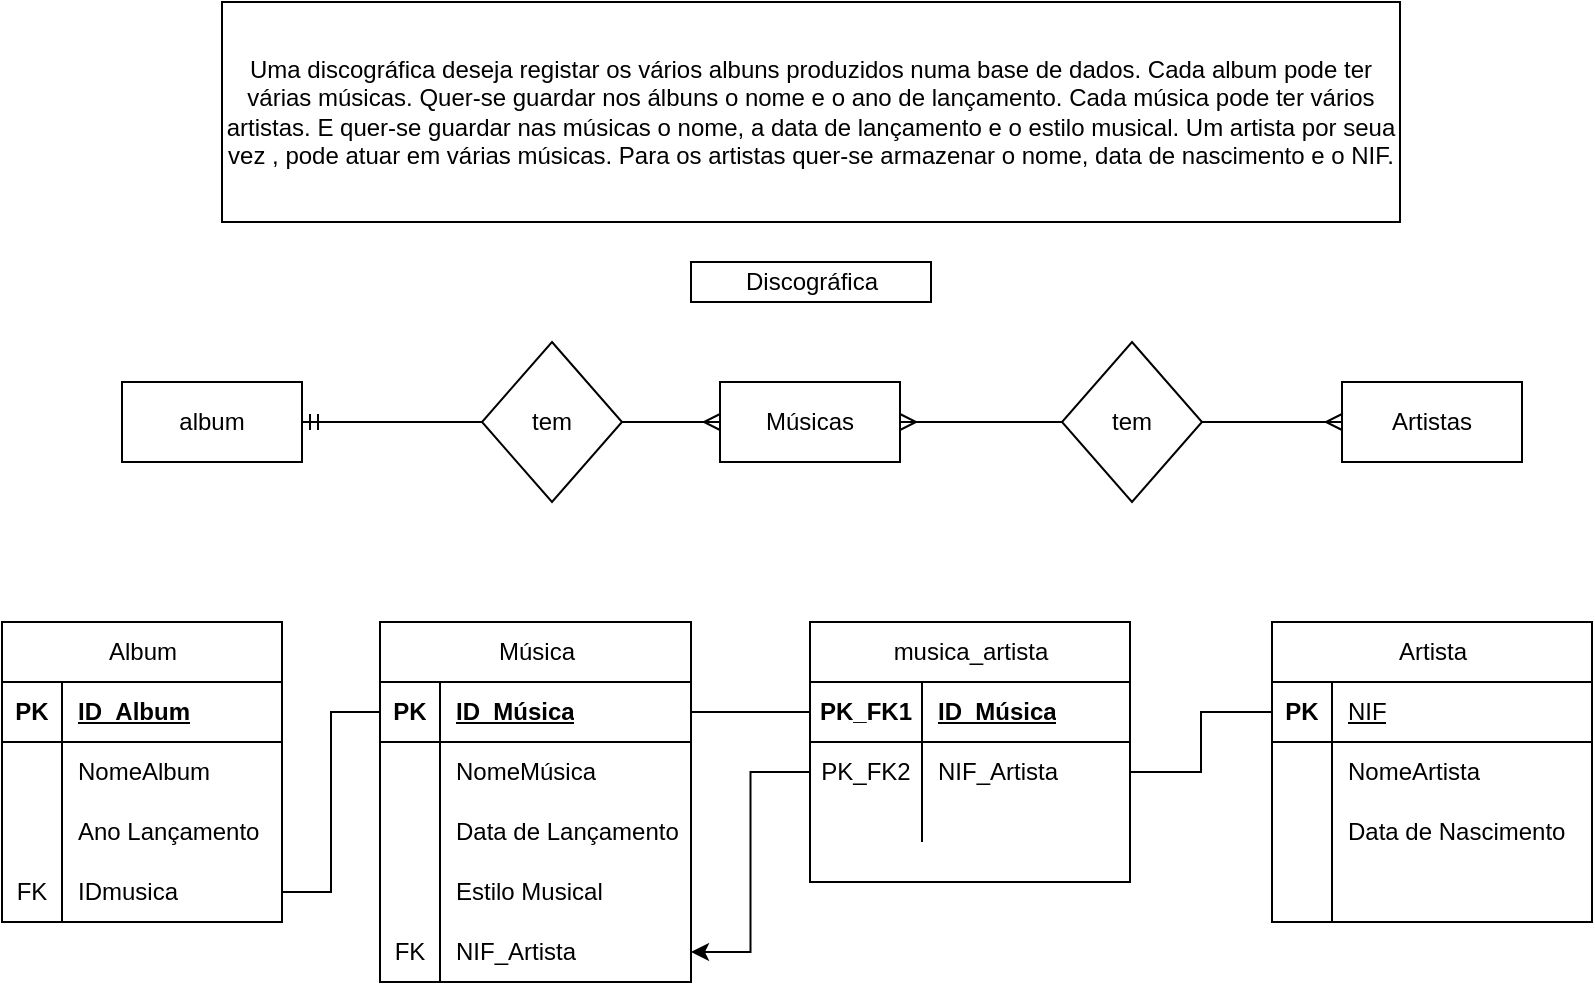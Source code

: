 <mxfile version="24.7.17">
  <diagram name="Página-1" id="7ifWbxD6DGBQljDdi_Ev">
    <mxGraphModel dx="874" dy="434" grid="1" gridSize="10" guides="1" tooltips="1" connect="1" arrows="1" fold="1" page="1" pageScale="1" pageWidth="827" pageHeight="1169" math="0" shadow="0">
      <root>
        <mxCell id="0" />
        <mxCell id="1" parent="0" />
        <mxCell id="194zBz4yPMXIeNn44Lro-1" value="Uma discográfica deseja registar os vários albuns produzidos numa base de dados. Cada album pode ter várias músicas. Quer-se guardar nos álbuns o nome e o ano de lançamento. Cada música pode ter vários artistas. E quer-se guardar nas músicas o nome, a data de lançamento e o estilo musical. Um artista por seua vez , pode atuar em várias músicas. Para os artistas quer-se armazenar o nome, data de nascimento e o NIF." style="rounded=0;whiteSpace=wrap;html=1;" vertex="1" parent="1">
          <mxGeometry x="120" y="10" width="589" height="110" as="geometry" />
        </mxCell>
        <mxCell id="194zBz4yPMXIeNn44Lro-2" value="Discográfica" style="rounded=0;whiteSpace=wrap;html=1;" vertex="1" parent="1">
          <mxGeometry x="354.5" y="140" width="120" height="20" as="geometry" />
        </mxCell>
        <mxCell id="194zBz4yPMXIeNn44Lro-24" value="&lt;span style=&quot;font-weight: 400; text-wrap: wrap;&quot;&gt;Album&lt;/span&gt;" style="shape=table;startSize=30;container=1;collapsible=1;childLayout=tableLayout;fixedRows=1;rowLines=0;fontStyle=1;align=center;resizeLast=1;html=1;" vertex="1" parent="1">
          <mxGeometry x="10" y="320" width="140" height="150" as="geometry" />
        </mxCell>
        <mxCell id="194zBz4yPMXIeNn44Lro-25" value="" style="shape=tableRow;horizontal=0;startSize=0;swimlaneHead=0;swimlaneBody=0;fillColor=none;collapsible=0;dropTarget=0;points=[[0,0.5],[1,0.5]];portConstraint=eastwest;top=0;left=0;right=0;bottom=1;" vertex="1" parent="194zBz4yPMXIeNn44Lro-24">
          <mxGeometry y="30" width="140" height="30" as="geometry" />
        </mxCell>
        <mxCell id="194zBz4yPMXIeNn44Lro-26" value="PK" style="shape=partialRectangle;connectable=0;fillColor=none;top=0;left=0;bottom=0;right=0;fontStyle=1;overflow=hidden;whiteSpace=wrap;html=1;" vertex="1" parent="194zBz4yPMXIeNn44Lro-25">
          <mxGeometry width="30" height="30" as="geometry">
            <mxRectangle width="30" height="30" as="alternateBounds" />
          </mxGeometry>
        </mxCell>
        <mxCell id="194zBz4yPMXIeNn44Lro-27" value="ID_Album" style="shape=partialRectangle;connectable=0;fillColor=none;top=0;left=0;bottom=0;right=0;align=left;spacingLeft=6;fontStyle=5;overflow=hidden;whiteSpace=wrap;html=1;" vertex="1" parent="194zBz4yPMXIeNn44Lro-25">
          <mxGeometry x="30" width="110" height="30" as="geometry">
            <mxRectangle width="110" height="30" as="alternateBounds" />
          </mxGeometry>
        </mxCell>
        <mxCell id="194zBz4yPMXIeNn44Lro-28" value="" style="shape=tableRow;horizontal=0;startSize=0;swimlaneHead=0;swimlaneBody=0;fillColor=none;collapsible=0;dropTarget=0;points=[[0,0.5],[1,0.5]];portConstraint=eastwest;top=0;left=0;right=0;bottom=0;" vertex="1" parent="194zBz4yPMXIeNn44Lro-24">
          <mxGeometry y="60" width="140" height="30" as="geometry" />
        </mxCell>
        <mxCell id="194zBz4yPMXIeNn44Lro-29" value="" style="shape=partialRectangle;connectable=0;fillColor=none;top=0;left=0;bottom=0;right=0;editable=1;overflow=hidden;whiteSpace=wrap;html=1;" vertex="1" parent="194zBz4yPMXIeNn44Lro-28">
          <mxGeometry width="30" height="30" as="geometry">
            <mxRectangle width="30" height="30" as="alternateBounds" />
          </mxGeometry>
        </mxCell>
        <mxCell id="194zBz4yPMXIeNn44Lro-30" value="NomeAlbum" style="shape=partialRectangle;connectable=0;fillColor=none;top=0;left=0;bottom=0;right=0;align=left;spacingLeft=6;overflow=hidden;whiteSpace=wrap;html=1;" vertex="1" parent="194zBz4yPMXIeNn44Lro-28">
          <mxGeometry x="30" width="110" height="30" as="geometry">
            <mxRectangle width="110" height="30" as="alternateBounds" />
          </mxGeometry>
        </mxCell>
        <mxCell id="194zBz4yPMXIeNn44Lro-31" value="" style="shape=tableRow;horizontal=0;startSize=0;swimlaneHead=0;swimlaneBody=0;fillColor=none;collapsible=0;dropTarget=0;points=[[0,0.5],[1,0.5]];portConstraint=eastwest;top=0;left=0;right=0;bottom=0;" vertex="1" parent="194zBz4yPMXIeNn44Lro-24">
          <mxGeometry y="90" width="140" height="30" as="geometry" />
        </mxCell>
        <mxCell id="194zBz4yPMXIeNn44Lro-32" value="" style="shape=partialRectangle;connectable=0;fillColor=none;top=0;left=0;bottom=0;right=0;editable=1;overflow=hidden;whiteSpace=wrap;html=1;" vertex="1" parent="194zBz4yPMXIeNn44Lro-31">
          <mxGeometry width="30" height="30" as="geometry">
            <mxRectangle width="30" height="30" as="alternateBounds" />
          </mxGeometry>
        </mxCell>
        <mxCell id="194zBz4yPMXIeNn44Lro-33" value="Ano Lançamento" style="shape=partialRectangle;connectable=0;fillColor=none;top=0;left=0;bottom=0;right=0;align=left;spacingLeft=6;overflow=hidden;whiteSpace=wrap;html=1;" vertex="1" parent="194zBz4yPMXIeNn44Lro-31">
          <mxGeometry x="30" width="110" height="30" as="geometry">
            <mxRectangle width="110" height="30" as="alternateBounds" />
          </mxGeometry>
        </mxCell>
        <mxCell id="194zBz4yPMXIeNn44Lro-34" value="" style="shape=tableRow;horizontal=0;startSize=0;swimlaneHead=0;swimlaneBody=0;fillColor=none;collapsible=0;dropTarget=0;points=[[0,0.5],[1,0.5]];portConstraint=eastwest;top=0;left=0;right=0;bottom=0;" vertex="1" parent="194zBz4yPMXIeNn44Lro-24">
          <mxGeometry y="120" width="140" height="30" as="geometry" />
        </mxCell>
        <mxCell id="194zBz4yPMXIeNn44Lro-35" value="FK" style="shape=partialRectangle;connectable=0;fillColor=none;top=0;left=0;bottom=0;right=0;editable=1;overflow=hidden;whiteSpace=wrap;html=1;" vertex="1" parent="194zBz4yPMXIeNn44Lro-34">
          <mxGeometry width="30" height="30" as="geometry">
            <mxRectangle width="30" height="30" as="alternateBounds" />
          </mxGeometry>
        </mxCell>
        <mxCell id="194zBz4yPMXIeNn44Lro-36" value="IDmusica" style="shape=partialRectangle;connectable=0;fillColor=none;top=0;left=0;bottom=0;right=0;align=left;spacingLeft=6;overflow=hidden;whiteSpace=wrap;html=1;" vertex="1" parent="194zBz4yPMXIeNn44Lro-34">
          <mxGeometry x="30" width="110" height="30" as="geometry">
            <mxRectangle width="110" height="30" as="alternateBounds" />
          </mxGeometry>
        </mxCell>
        <mxCell id="194zBz4yPMXIeNn44Lro-37" value="&lt;span style=&quot;font-weight: 400; text-wrap: wrap;&quot;&gt;Música&lt;/span&gt;" style="shape=table;startSize=30;container=1;collapsible=1;childLayout=tableLayout;fixedRows=1;rowLines=0;fontStyle=1;align=center;resizeLast=1;html=1;" vertex="1" parent="1">
          <mxGeometry x="199" y="320" width="155.5" height="180" as="geometry" />
        </mxCell>
        <mxCell id="194zBz4yPMXIeNn44Lro-38" value="" style="shape=tableRow;horizontal=0;startSize=0;swimlaneHead=0;swimlaneBody=0;fillColor=none;collapsible=0;dropTarget=0;points=[[0,0.5],[1,0.5]];portConstraint=eastwest;top=0;left=0;right=0;bottom=1;" vertex="1" parent="194zBz4yPMXIeNn44Lro-37">
          <mxGeometry y="30" width="155.5" height="30" as="geometry" />
        </mxCell>
        <mxCell id="194zBz4yPMXIeNn44Lro-39" value="PK" style="shape=partialRectangle;connectable=0;fillColor=none;top=0;left=0;bottom=0;right=0;fontStyle=1;overflow=hidden;whiteSpace=wrap;html=1;" vertex="1" parent="194zBz4yPMXIeNn44Lro-38">
          <mxGeometry width="30" height="30" as="geometry">
            <mxRectangle width="30" height="30" as="alternateBounds" />
          </mxGeometry>
        </mxCell>
        <mxCell id="194zBz4yPMXIeNn44Lro-40" value="ID_Música" style="shape=partialRectangle;connectable=0;fillColor=none;top=0;left=0;bottom=0;right=0;align=left;spacingLeft=6;fontStyle=5;overflow=hidden;whiteSpace=wrap;html=1;" vertex="1" parent="194zBz4yPMXIeNn44Lro-38">
          <mxGeometry x="30" width="125.5" height="30" as="geometry">
            <mxRectangle width="125.5" height="30" as="alternateBounds" />
          </mxGeometry>
        </mxCell>
        <mxCell id="194zBz4yPMXIeNn44Lro-41" value="" style="shape=tableRow;horizontal=0;startSize=0;swimlaneHead=0;swimlaneBody=0;fillColor=none;collapsible=0;dropTarget=0;points=[[0,0.5],[1,0.5]];portConstraint=eastwest;top=0;left=0;right=0;bottom=0;" vertex="1" parent="194zBz4yPMXIeNn44Lro-37">
          <mxGeometry y="60" width="155.5" height="30" as="geometry" />
        </mxCell>
        <mxCell id="194zBz4yPMXIeNn44Lro-42" value="" style="shape=partialRectangle;connectable=0;fillColor=none;top=0;left=0;bottom=0;right=0;editable=1;overflow=hidden;whiteSpace=wrap;html=1;" vertex="1" parent="194zBz4yPMXIeNn44Lro-41">
          <mxGeometry width="30" height="30" as="geometry">
            <mxRectangle width="30" height="30" as="alternateBounds" />
          </mxGeometry>
        </mxCell>
        <mxCell id="194zBz4yPMXIeNn44Lro-43" value="NomeMúsica" style="shape=partialRectangle;connectable=0;fillColor=none;top=0;left=0;bottom=0;right=0;align=left;spacingLeft=6;overflow=hidden;whiteSpace=wrap;html=1;" vertex="1" parent="194zBz4yPMXIeNn44Lro-41">
          <mxGeometry x="30" width="125.5" height="30" as="geometry">
            <mxRectangle width="125.5" height="30" as="alternateBounds" />
          </mxGeometry>
        </mxCell>
        <mxCell id="194zBz4yPMXIeNn44Lro-44" value="" style="shape=tableRow;horizontal=0;startSize=0;swimlaneHead=0;swimlaneBody=0;fillColor=none;collapsible=0;dropTarget=0;points=[[0,0.5],[1,0.5]];portConstraint=eastwest;top=0;left=0;right=0;bottom=0;" vertex="1" parent="194zBz4yPMXIeNn44Lro-37">
          <mxGeometry y="90" width="155.5" height="30" as="geometry" />
        </mxCell>
        <mxCell id="194zBz4yPMXIeNn44Lro-45" value="" style="shape=partialRectangle;connectable=0;fillColor=none;top=0;left=0;bottom=0;right=0;editable=1;overflow=hidden;whiteSpace=wrap;html=1;" vertex="1" parent="194zBz4yPMXIeNn44Lro-44">
          <mxGeometry width="30" height="30" as="geometry">
            <mxRectangle width="30" height="30" as="alternateBounds" />
          </mxGeometry>
        </mxCell>
        <mxCell id="194zBz4yPMXIeNn44Lro-46" value="Data de Lançamento" style="shape=partialRectangle;connectable=0;fillColor=none;top=0;left=0;bottom=0;right=0;align=left;spacingLeft=6;overflow=hidden;whiteSpace=wrap;html=1;" vertex="1" parent="194zBz4yPMXIeNn44Lro-44">
          <mxGeometry x="30" width="125.5" height="30" as="geometry">
            <mxRectangle width="125.5" height="30" as="alternateBounds" />
          </mxGeometry>
        </mxCell>
        <mxCell id="194zBz4yPMXIeNn44Lro-47" value="" style="shape=tableRow;horizontal=0;startSize=0;swimlaneHead=0;swimlaneBody=0;fillColor=none;collapsible=0;dropTarget=0;points=[[0,0.5],[1,0.5]];portConstraint=eastwest;top=0;left=0;right=0;bottom=0;" vertex="1" parent="194zBz4yPMXIeNn44Lro-37">
          <mxGeometry y="120" width="155.5" height="30" as="geometry" />
        </mxCell>
        <mxCell id="194zBz4yPMXIeNn44Lro-48" value="" style="shape=partialRectangle;connectable=0;fillColor=none;top=0;left=0;bottom=0;right=0;editable=1;overflow=hidden;whiteSpace=wrap;html=1;" vertex="1" parent="194zBz4yPMXIeNn44Lro-47">
          <mxGeometry width="30" height="30" as="geometry">
            <mxRectangle width="30" height="30" as="alternateBounds" />
          </mxGeometry>
        </mxCell>
        <mxCell id="194zBz4yPMXIeNn44Lro-49" value="Estilo Musical" style="shape=partialRectangle;connectable=0;fillColor=none;top=0;left=0;bottom=0;right=0;align=left;spacingLeft=6;overflow=hidden;whiteSpace=wrap;html=1;" vertex="1" parent="194zBz4yPMXIeNn44Lro-47">
          <mxGeometry x="30" width="125.5" height="30" as="geometry">
            <mxRectangle width="125.5" height="30" as="alternateBounds" />
          </mxGeometry>
        </mxCell>
        <mxCell id="194zBz4yPMXIeNn44Lro-90" value="" style="shape=tableRow;horizontal=0;startSize=0;swimlaneHead=0;swimlaneBody=0;fillColor=none;collapsible=0;dropTarget=0;points=[[0,0.5],[1,0.5]];portConstraint=eastwest;top=0;left=0;right=0;bottom=0;" vertex="1" parent="194zBz4yPMXIeNn44Lro-37">
          <mxGeometry y="150" width="155.5" height="30" as="geometry" />
        </mxCell>
        <mxCell id="194zBz4yPMXIeNn44Lro-91" value="FK" style="shape=partialRectangle;connectable=0;fillColor=none;top=0;left=0;bottom=0;right=0;editable=1;overflow=hidden;whiteSpace=wrap;html=1;" vertex="1" parent="194zBz4yPMXIeNn44Lro-90">
          <mxGeometry width="30" height="30" as="geometry">
            <mxRectangle width="30" height="30" as="alternateBounds" />
          </mxGeometry>
        </mxCell>
        <mxCell id="194zBz4yPMXIeNn44Lro-92" value="NIF_Artista" style="shape=partialRectangle;connectable=0;fillColor=none;top=0;left=0;bottom=0;right=0;align=left;spacingLeft=6;overflow=hidden;whiteSpace=wrap;html=1;" vertex="1" parent="194zBz4yPMXIeNn44Lro-90">
          <mxGeometry x="30" width="125.5" height="30" as="geometry">
            <mxRectangle width="125.5" height="30" as="alternateBounds" />
          </mxGeometry>
        </mxCell>
        <mxCell id="194zBz4yPMXIeNn44Lro-50" value="&lt;span style=&quot;font-weight: 400; text-wrap: wrap;&quot;&gt;Artista&lt;/span&gt;" style="shape=table;startSize=30;container=1;collapsible=1;childLayout=tableLayout;fixedRows=1;rowLines=0;fontStyle=1;align=center;resizeLast=1;html=1;" vertex="1" parent="1">
          <mxGeometry x="645" y="320" width="160" height="150" as="geometry" />
        </mxCell>
        <mxCell id="194zBz4yPMXIeNn44Lro-51" value="" style="shape=tableRow;horizontal=0;startSize=0;swimlaneHead=0;swimlaneBody=0;fillColor=none;collapsible=0;dropTarget=0;points=[[0,0.5],[1,0.5]];portConstraint=eastwest;top=0;left=0;right=0;bottom=1;" vertex="1" parent="194zBz4yPMXIeNn44Lro-50">
          <mxGeometry y="30" width="160" height="30" as="geometry" />
        </mxCell>
        <mxCell id="194zBz4yPMXIeNn44Lro-52" value="PK" style="shape=partialRectangle;connectable=0;fillColor=none;top=0;left=0;bottom=0;right=0;fontStyle=1;overflow=hidden;whiteSpace=wrap;html=1;" vertex="1" parent="194zBz4yPMXIeNn44Lro-51">
          <mxGeometry width="30" height="30" as="geometry">
            <mxRectangle width="30" height="30" as="alternateBounds" />
          </mxGeometry>
        </mxCell>
        <mxCell id="194zBz4yPMXIeNn44Lro-53" value="&lt;span style=&quot;font-weight: 400;&quot;&gt;NIF&lt;/span&gt;" style="shape=partialRectangle;connectable=0;fillColor=none;top=0;left=0;bottom=0;right=0;align=left;spacingLeft=6;fontStyle=5;overflow=hidden;whiteSpace=wrap;html=1;" vertex="1" parent="194zBz4yPMXIeNn44Lro-51">
          <mxGeometry x="30" width="130" height="30" as="geometry">
            <mxRectangle width="130" height="30" as="alternateBounds" />
          </mxGeometry>
        </mxCell>
        <mxCell id="194zBz4yPMXIeNn44Lro-54" value="" style="shape=tableRow;horizontal=0;startSize=0;swimlaneHead=0;swimlaneBody=0;fillColor=none;collapsible=0;dropTarget=0;points=[[0,0.5],[1,0.5]];portConstraint=eastwest;top=0;left=0;right=0;bottom=0;" vertex="1" parent="194zBz4yPMXIeNn44Lro-50">
          <mxGeometry y="60" width="160" height="30" as="geometry" />
        </mxCell>
        <mxCell id="194zBz4yPMXIeNn44Lro-55" value="" style="shape=partialRectangle;connectable=0;fillColor=none;top=0;left=0;bottom=0;right=0;editable=1;overflow=hidden;whiteSpace=wrap;html=1;" vertex="1" parent="194zBz4yPMXIeNn44Lro-54">
          <mxGeometry width="30" height="30" as="geometry">
            <mxRectangle width="30" height="30" as="alternateBounds" />
          </mxGeometry>
        </mxCell>
        <mxCell id="194zBz4yPMXIeNn44Lro-56" value="NomeArtista" style="shape=partialRectangle;connectable=0;fillColor=none;top=0;left=0;bottom=0;right=0;align=left;spacingLeft=6;overflow=hidden;whiteSpace=wrap;html=1;" vertex="1" parent="194zBz4yPMXIeNn44Lro-54">
          <mxGeometry x="30" width="130" height="30" as="geometry">
            <mxRectangle width="130" height="30" as="alternateBounds" />
          </mxGeometry>
        </mxCell>
        <mxCell id="194zBz4yPMXIeNn44Lro-57" value="" style="shape=tableRow;horizontal=0;startSize=0;swimlaneHead=0;swimlaneBody=0;fillColor=none;collapsible=0;dropTarget=0;points=[[0,0.5],[1,0.5]];portConstraint=eastwest;top=0;left=0;right=0;bottom=0;" vertex="1" parent="194zBz4yPMXIeNn44Lro-50">
          <mxGeometry y="90" width="160" height="30" as="geometry" />
        </mxCell>
        <mxCell id="194zBz4yPMXIeNn44Lro-58" value="" style="shape=partialRectangle;connectable=0;fillColor=none;top=0;left=0;bottom=0;right=0;editable=1;overflow=hidden;whiteSpace=wrap;html=1;" vertex="1" parent="194zBz4yPMXIeNn44Lro-57">
          <mxGeometry width="30" height="30" as="geometry">
            <mxRectangle width="30" height="30" as="alternateBounds" />
          </mxGeometry>
        </mxCell>
        <mxCell id="194zBz4yPMXIeNn44Lro-59" value="Data de Nascimento" style="shape=partialRectangle;connectable=0;fillColor=none;top=0;left=0;bottom=0;right=0;align=left;spacingLeft=6;overflow=hidden;whiteSpace=wrap;html=1;" vertex="1" parent="194zBz4yPMXIeNn44Lro-57">
          <mxGeometry x="30" width="130" height="30" as="geometry">
            <mxRectangle width="130" height="30" as="alternateBounds" />
          </mxGeometry>
        </mxCell>
        <mxCell id="194zBz4yPMXIeNn44Lro-60" value="" style="shape=tableRow;horizontal=0;startSize=0;swimlaneHead=0;swimlaneBody=0;fillColor=none;collapsible=0;dropTarget=0;points=[[0,0.5],[1,0.5]];portConstraint=eastwest;top=0;left=0;right=0;bottom=0;" vertex="1" parent="194zBz4yPMXIeNn44Lro-50">
          <mxGeometry y="120" width="160" height="30" as="geometry" />
        </mxCell>
        <mxCell id="194zBz4yPMXIeNn44Lro-61" value="" style="shape=partialRectangle;connectable=0;fillColor=none;top=0;left=0;bottom=0;right=0;editable=1;overflow=hidden;whiteSpace=wrap;html=1;" vertex="1" parent="194zBz4yPMXIeNn44Lro-60">
          <mxGeometry width="30" height="30" as="geometry">
            <mxRectangle width="30" height="30" as="alternateBounds" />
          </mxGeometry>
        </mxCell>
        <mxCell id="194zBz4yPMXIeNn44Lro-62" value="" style="shape=partialRectangle;connectable=0;fillColor=none;top=0;left=0;bottom=0;right=0;align=left;spacingLeft=6;overflow=hidden;whiteSpace=wrap;html=1;" vertex="1" parent="194zBz4yPMXIeNn44Lro-60">
          <mxGeometry x="30" width="130" height="30" as="geometry">
            <mxRectangle width="130" height="30" as="alternateBounds" />
          </mxGeometry>
        </mxCell>
        <mxCell id="194zBz4yPMXIeNn44Lro-63" value="album" style="rounded=0;whiteSpace=wrap;html=1;" vertex="1" parent="1">
          <mxGeometry x="70" y="200" width="90" height="40" as="geometry" />
        </mxCell>
        <mxCell id="194zBz4yPMXIeNn44Lro-70" value="" style="edgeStyle=orthogonalEdgeStyle;rounded=0;orthogonalLoop=1;jettySize=auto;html=1;endArrow=none;endFill=0;startArrow=ERmany;startFill=0;" edge="1" parent="1" source="194zBz4yPMXIeNn44Lro-64" target="194zBz4yPMXIeNn44Lro-67">
          <mxGeometry relative="1" as="geometry" />
        </mxCell>
        <mxCell id="194zBz4yPMXIeNn44Lro-64" value="Músicas" style="rounded=0;whiteSpace=wrap;html=1;" vertex="1" parent="1">
          <mxGeometry x="369" y="200" width="90" height="40" as="geometry" />
        </mxCell>
        <mxCell id="194zBz4yPMXIeNn44Lro-71" value="" style="edgeStyle=orthogonalEdgeStyle;rounded=0;orthogonalLoop=1;jettySize=auto;html=1;startArrow=ERmany;startFill=0;endArrow=none;endFill=0;" edge="1" parent="1" source="194zBz4yPMXIeNn44Lro-65" target="194zBz4yPMXIeNn44Lro-67">
          <mxGeometry relative="1" as="geometry" />
        </mxCell>
        <mxCell id="194zBz4yPMXIeNn44Lro-65" value="Artistas" style="rounded=0;whiteSpace=wrap;html=1;" vertex="1" parent="1">
          <mxGeometry x="680" y="200" width="90" height="40" as="geometry" />
        </mxCell>
        <mxCell id="194zBz4yPMXIeNn44Lro-68" value="" style="edgeStyle=orthogonalEdgeStyle;rounded=0;orthogonalLoop=1;jettySize=auto;html=1;endArrow=ERmandOne;endFill=0;" edge="1" parent="1" source="194zBz4yPMXIeNn44Lro-66" target="194zBz4yPMXIeNn44Lro-63">
          <mxGeometry relative="1" as="geometry" />
        </mxCell>
        <mxCell id="194zBz4yPMXIeNn44Lro-69" value="" style="edgeStyle=orthogonalEdgeStyle;rounded=0;orthogonalLoop=1;jettySize=auto;html=1;endArrow=ERmany;endFill=0;" edge="1" parent="1" source="194zBz4yPMXIeNn44Lro-66" target="194zBz4yPMXIeNn44Lro-64">
          <mxGeometry relative="1" as="geometry" />
        </mxCell>
        <mxCell id="194zBz4yPMXIeNn44Lro-66" value="tem" style="rhombus;whiteSpace=wrap;html=1;" vertex="1" parent="1">
          <mxGeometry x="250" y="180" width="70" height="80" as="geometry" />
        </mxCell>
        <mxCell id="194zBz4yPMXIeNn44Lro-67" value="tem" style="rhombus;whiteSpace=wrap;html=1;" vertex="1" parent="1">
          <mxGeometry x="540" y="180" width="70" height="80" as="geometry" />
        </mxCell>
        <mxCell id="194zBz4yPMXIeNn44Lro-73" value="&lt;span style=&quot;font-weight: 400; text-wrap: wrap;&quot;&gt;musica_artista&lt;/span&gt;" style="shape=table;startSize=30;container=1;collapsible=1;childLayout=tableLayout;fixedRows=1;rowLines=0;fontStyle=1;align=center;resizeLast=1;html=1;" vertex="1" parent="1">
          <mxGeometry x="414" y="320" width="160" height="130" as="geometry" />
        </mxCell>
        <mxCell id="194zBz4yPMXIeNn44Lro-74" value="" style="shape=tableRow;horizontal=0;startSize=0;swimlaneHead=0;swimlaneBody=0;fillColor=none;collapsible=0;dropTarget=0;points=[[0,0.5],[1,0.5]];portConstraint=eastwest;top=0;left=0;right=0;bottom=1;" vertex="1" parent="194zBz4yPMXIeNn44Lro-73">
          <mxGeometry y="30" width="160" height="30" as="geometry" />
        </mxCell>
        <mxCell id="194zBz4yPMXIeNn44Lro-75" value="PK_FK1" style="shape=partialRectangle;connectable=0;fillColor=none;top=0;left=0;bottom=0;right=0;fontStyle=1;overflow=hidden;whiteSpace=wrap;html=1;" vertex="1" parent="194zBz4yPMXIeNn44Lro-74">
          <mxGeometry width="56" height="30" as="geometry">
            <mxRectangle width="56" height="30" as="alternateBounds" />
          </mxGeometry>
        </mxCell>
        <mxCell id="194zBz4yPMXIeNn44Lro-76" value="ID_Música" style="shape=partialRectangle;connectable=0;fillColor=none;top=0;left=0;bottom=0;right=0;align=left;spacingLeft=6;fontStyle=5;overflow=hidden;whiteSpace=wrap;html=1;" vertex="1" parent="194zBz4yPMXIeNn44Lro-74">
          <mxGeometry x="56" width="104" height="30" as="geometry">
            <mxRectangle width="104" height="30" as="alternateBounds" />
          </mxGeometry>
        </mxCell>
        <mxCell id="194zBz4yPMXIeNn44Lro-77" value="" style="shape=tableRow;horizontal=0;startSize=0;swimlaneHead=0;swimlaneBody=0;fillColor=none;collapsible=0;dropTarget=0;points=[[0,0.5],[1,0.5]];portConstraint=eastwest;top=0;left=0;right=0;bottom=0;" vertex="1" parent="194zBz4yPMXIeNn44Lro-73">
          <mxGeometry y="60" width="160" height="30" as="geometry" />
        </mxCell>
        <mxCell id="194zBz4yPMXIeNn44Lro-78" value="PK_FK2" style="shape=partialRectangle;connectable=0;fillColor=none;top=0;left=0;bottom=0;right=0;editable=1;overflow=hidden;whiteSpace=wrap;html=1;" vertex="1" parent="194zBz4yPMXIeNn44Lro-77">
          <mxGeometry width="56" height="30" as="geometry">
            <mxRectangle width="56" height="30" as="alternateBounds" />
          </mxGeometry>
        </mxCell>
        <mxCell id="194zBz4yPMXIeNn44Lro-79" value="NIF_Artista" style="shape=partialRectangle;connectable=0;fillColor=none;top=0;left=0;bottom=0;right=0;align=left;spacingLeft=6;overflow=hidden;whiteSpace=wrap;html=1;" vertex="1" parent="194zBz4yPMXIeNn44Lro-77">
          <mxGeometry x="56" width="104" height="30" as="geometry">
            <mxRectangle width="104" height="30" as="alternateBounds" />
          </mxGeometry>
        </mxCell>
        <mxCell id="194zBz4yPMXIeNn44Lro-80" value="" style="shape=tableRow;horizontal=0;startSize=0;swimlaneHead=0;swimlaneBody=0;fillColor=none;collapsible=0;dropTarget=0;points=[[0,0.5],[1,0.5]];portConstraint=eastwest;top=0;left=0;right=0;bottom=0;" vertex="1" parent="194zBz4yPMXIeNn44Lro-73">
          <mxGeometry y="90" width="160" height="20" as="geometry" />
        </mxCell>
        <mxCell id="194zBz4yPMXIeNn44Lro-81" value="" style="shape=partialRectangle;connectable=0;fillColor=none;top=0;left=0;bottom=0;right=0;editable=1;overflow=hidden;whiteSpace=wrap;html=1;" vertex="1" parent="194zBz4yPMXIeNn44Lro-80">
          <mxGeometry width="56" height="20" as="geometry">
            <mxRectangle width="56" height="20" as="alternateBounds" />
          </mxGeometry>
        </mxCell>
        <mxCell id="194zBz4yPMXIeNn44Lro-82" value="" style="shape=partialRectangle;connectable=0;fillColor=none;top=0;left=0;bottom=0;right=0;align=left;spacingLeft=6;overflow=hidden;whiteSpace=wrap;html=1;" vertex="1" parent="194zBz4yPMXIeNn44Lro-80">
          <mxGeometry x="56" width="104" height="20" as="geometry">
            <mxRectangle width="104" height="20" as="alternateBounds" />
          </mxGeometry>
        </mxCell>
        <mxCell id="194zBz4yPMXIeNn44Lro-87" style="edgeStyle=orthogonalEdgeStyle;rounded=0;orthogonalLoop=1;jettySize=auto;html=1;endArrow=none;endFill=0;" edge="1" parent="1" source="194zBz4yPMXIeNn44Lro-51" target="194zBz4yPMXIeNn44Lro-77">
          <mxGeometry relative="1" as="geometry" />
        </mxCell>
        <mxCell id="194zBz4yPMXIeNn44Lro-88" style="edgeStyle=orthogonalEdgeStyle;rounded=0;orthogonalLoop=1;jettySize=auto;html=1;entryX=1;entryY=0.5;entryDx=0;entryDy=0;endArrow=none;endFill=0;" edge="1" parent="1" source="194zBz4yPMXIeNn44Lro-74" target="194zBz4yPMXIeNn44Lro-38">
          <mxGeometry relative="1" as="geometry" />
        </mxCell>
        <mxCell id="194zBz4yPMXIeNn44Lro-89" style="edgeStyle=orthogonalEdgeStyle;rounded=0;orthogonalLoop=1;jettySize=auto;html=1;entryX=1;entryY=0.5;entryDx=0;entryDy=0;endArrow=none;endFill=0;" edge="1" parent="1" source="194zBz4yPMXIeNn44Lro-38" target="194zBz4yPMXIeNn44Lro-34">
          <mxGeometry relative="1" as="geometry" />
        </mxCell>
        <mxCell id="194zBz4yPMXIeNn44Lro-93" style="edgeStyle=orthogonalEdgeStyle;rounded=0;orthogonalLoop=1;jettySize=auto;html=1;entryX=1;entryY=0.5;entryDx=0;entryDy=0;" edge="1" parent="1" source="194zBz4yPMXIeNn44Lro-77" target="194zBz4yPMXIeNn44Lro-90">
          <mxGeometry relative="1" as="geometry" />
        </mxCell>
      </root>
    </mxGraphModel>
  </diagram>
</mxfile>
